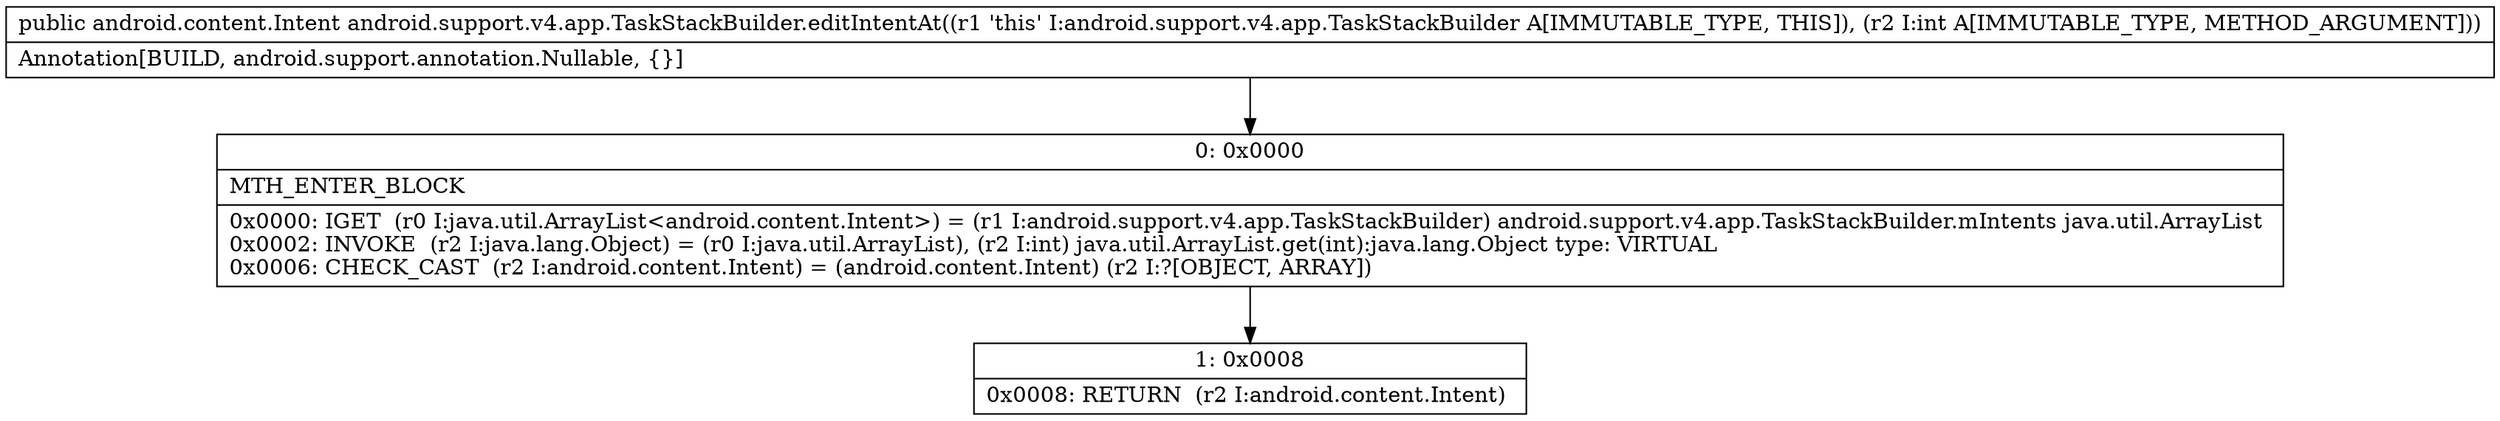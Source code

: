 digraph "CFG forandroid.support.v4.app.TaskStackBuilder.editIntentAt(I)Landroid\/content\/Intent;" {
Node_0 [shape=record,label="{0\:\ 0x0000|MTH_ENTER_BLOCK\l|0x0000: IGET  (r0 I:java.util.ArrayList\<android.content.Intent\>) = (r1 I:android.support.v4.app.TaskStackBuilder) android.support.v4.app.TaskStackBuilder.mIntents java.util.ArrayList \l0x0002: INVOKE  (r2 I:java.lang.Object) = (r0 I:java.util.ArrayList), (r2 I:int) java.util.ArrayList.get(int):java.lang.Object type: VIRTUAL \l0x0006: CHECK_CAST  (r2 I:android.content.Intent) = (android.content.Intent) (r2 I:?[OBJECT, ARRAY]) \l}"];
Node_1 [shape=record,label="{1\:\ 0x0008|0x0008: RETURN  (r2 I:android.content.Intent) \l}"];
MethodNode[shape=record,label="{public android.content.Intent android.support.v4.app.TaskStackBuilder.editIntentAt((r1 'this' I:android.support.v4.app.TaskStackBuilder A[IMMUTABLE_TYPE, THIS]), (r2 I:int A[IMMUTABLE_TYPE, METHOD_ARGUMENT]))  | Annotation[BUILD, android.support.annotation.Nullable, \{\}]\l}"];
MethodNode -> Node_0;
Node_0 -> Node_1;
}

